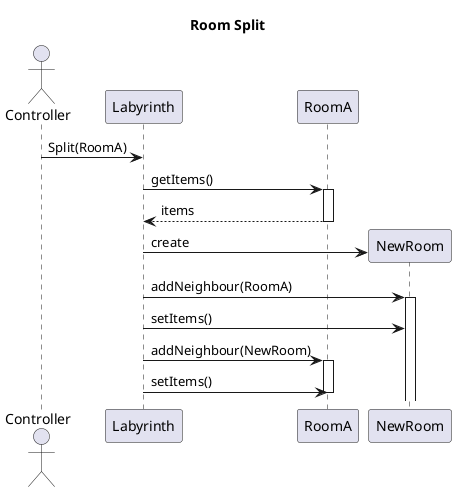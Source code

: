 @startuml
title Room Split

actor Controller
 
    Controller -> Labyrinth  : Split(RoomA) 
    Labyrinth -> RoomA : getItems() 
    activate RoomA
    /' Labyrinth -> RoomA : getNeighbours()  '/
    
        /' Labyrinth <-- RoomA  : rooms '/ 
        Labyrinth <-- RoomA  : items
    deactivate RoomA    

        Labyrinth -> NewRoom ** : create
        Labyrinth -> NewRoom : addNeighbour(RoomA)
        activate NewRoom
        Labyrinth -> NewRoom : setItems()
        Labyrinth -> RoomA : addNeighbour(NewRoom)

    activate RoomA
        Labyrinth -> RoomA : setItems()
    deactivate RoomA  
    /' deactivate RoomA '/
@enduml